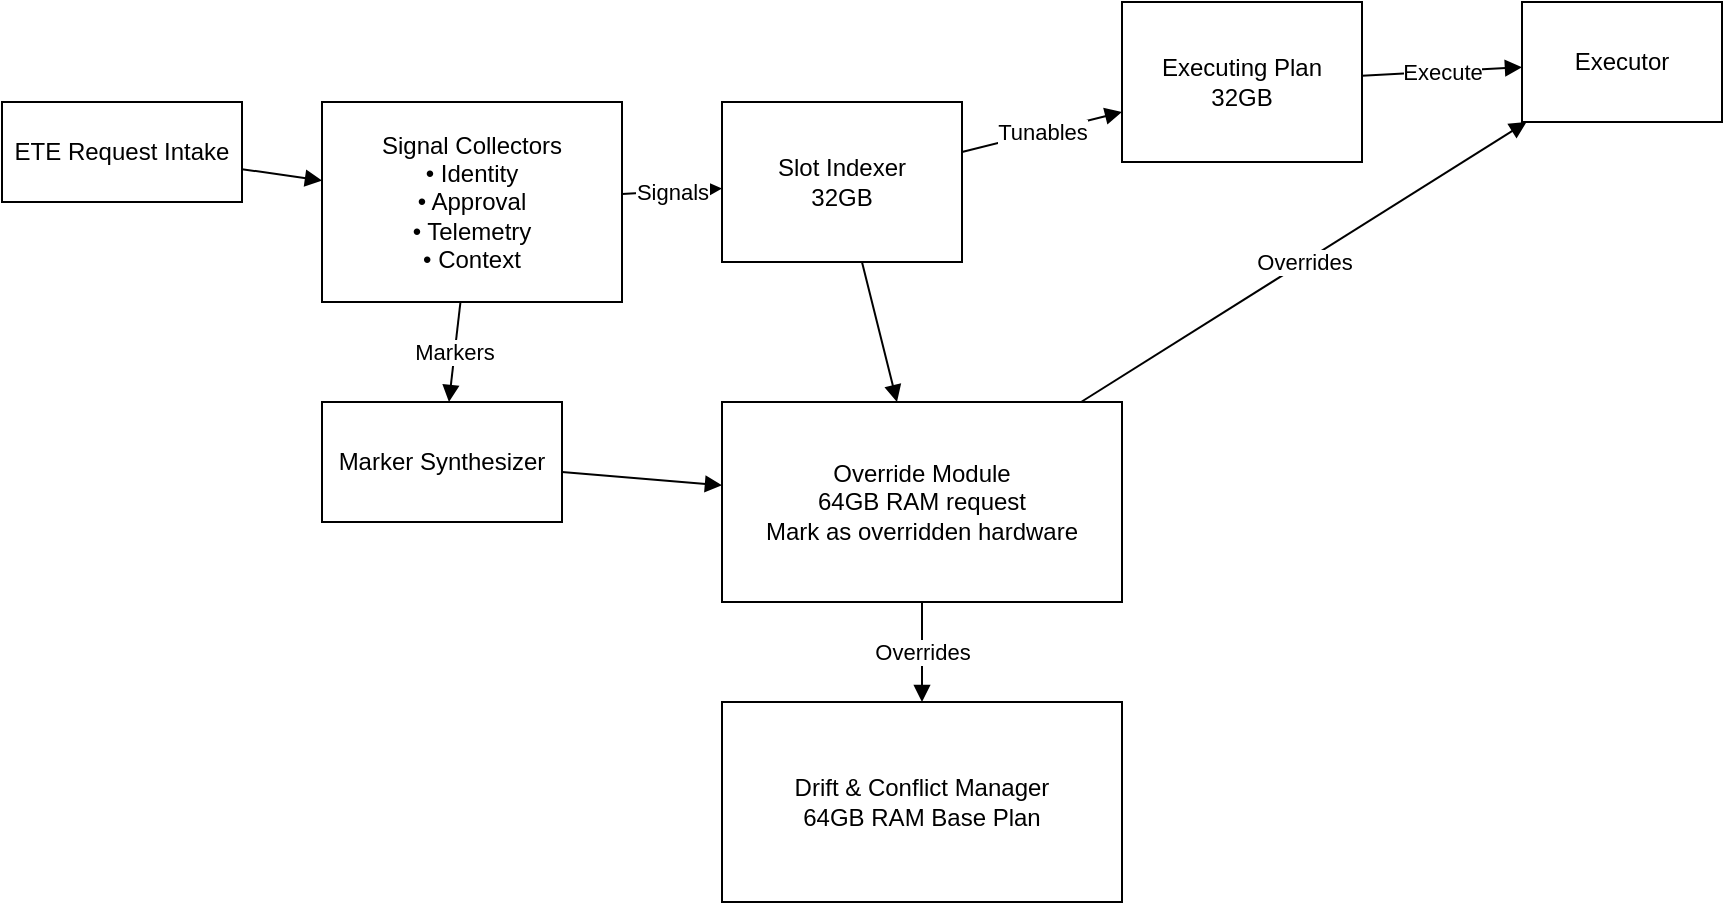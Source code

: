 <mxfile>
  <diagram name="Page-1">
    <mxGraphModel dx="1422" dy="794" grid="1" gridSize="10" guides="1" tooltips="1" connect="1" arrows="1" fold="1" 
                  page="1" pageScale="1" pageWidth="827" pageHeight="1169" math="0" shadow="0">
      <root>
        <mxCell id="0"/>
        <mxCell id="1" parent="0"/>
        
        <!-- Nodes -->
        <mxCell id="2" value="ETE Request Intake" style="shape=rectangle;whiteSpace=wrap;html=1;" vertex="1" parent="1">
          <mxGeometry x="40" y="200" width="120" height="50" as="geometry"/>
        </mxCell>
        
        <mxCell id="3" value="Signal Collectors&#xa;• Identity&#xa;• Approval&#xa;• Telemetry&#xa;• Context" 
                style="shape=rectangle;whiteSpace=wrap;html=1;" vertex="1" parent="1">
          <mxGeometry x="200" y="200" width="150" height="100" as="geometry"/>
        </mxCell>
        
        <mxCell id="4" value="Slot Indexer&#xa;32GB" style="shape=rectangle;whiteSpace=wrap;html=1;" vertex="1" parent="1">
          <mxGeometry x="400" y="200" width="120" height="80" as="geometry"/>
        </mxCell>
        
        <mxCell id="5" value="Executing Plan&#xa;32GB" style="shape=rectangle;whiteSpace=wrap;html=1;" vertex="1" parent="1">
          <mxGeometry x="600" y="150" width="120" height="80" as="geometry"/>
        </mxCell>
        
        <mxCell id="6" value="Executor" style="shape=rectangle;whiteSpace=wrap;html=1;" vertex="1" parent="1">
          <mxGeometry x="800" y="150" width="100" height="60" as="geometry"/>
        </mxCell>
        
        <mxCell id="7" value="Marker Synthesizer" style="shape=rectangle;whiteSpace=wrap;html=1;" vertex="1" parent="1">
          <mxGeometry x="200" y="350" width="120" height="60" as="geometry"/>
        </mxCell>
        
        <mxCell id="8" value="Override Module&#xa;64GB RAM request&#xa;Mark as overridden hardware" 
                style="shape=rectangle;whiteSpace=wrap;html=1;" vertex="1" parent="1">
          <mxGeometry x="400" y="350" width="200" height="100" as="geometry"/>
        </mxCell>
        
        <mxCell id="9" value="Drift &amp; Conflict Manager&#xa;64GB RAM Base Plan" 
                style="shape=rectangle;whiteSpace=wrap;html=1;" vertex="1" parent="1">
          <mxGeometry x="400" y="500" width="200" height="100" as="geometry"/>
        </mxCell>
        
        <!-- Edges -->
        <mxCell id="10" style="endArrow=block;html=1;" edge="1" parent="1" source="2" target="3">
          <mxGeometry relative="1" as="geometry"/>
        </mxCell>
        
        <mxCell id="11" value="Signals" style="endArrow=block;html=1;" edge="1" parent="1" source="3" target="4">
          <mxGeometry relative="1" as="geometry"/>
        </mxCell>
        
        <mxCell id="12" value="Tunables" style="endArrow=block;html=1;" edge="1" parent="1" source="4" target="5">
          <mxGeometry relative="1" as="geometry"/>
        </mxCell>
        
        <mxCell id="13" value="Execute" style="endArrow=block;html=1;" edge="1" parent="1" source="5" target="6">
          <mxGeometry relative="1" as="geometry"/>
        </mxCell>
        
        <mxCell id="14" value="Markers" style="endArrow=block;html=1;" edge="1" parent="1" source="3" target="7">
          <mxGeometry relative="1" as="geometry"/>
        </mxCell>
        
        <mxCell id="15" style="endArrow=block;html=1;" edge="1" parent="1" source="7" target="8">
          <mxGeometry relative="1" as="geometry"/>
        </mxCell>
        
        <mxCell id="16" style="endArrow=block;html=1;" edge="1" parent="1" source="4" target="8">
          <mxGeometry relative="1" as="geometry"/>
        </mxCell>
        
        <mxCell id="17" value="Overrides" style="endArrow=block;html=1;" edge="1" parent="1" source="8" target="6">
          <mxGeometry relative="1" as="geometry"/>
        </mxCell>
        
        <mxCell id="18" value="Overrides" style="endArrow=block;html=1;" edge="1" parent="1" source="8" target="9">
          <mxGeometry relative="1" as="geometry"/>
        </mxCell>
        
      </root>
    </mxGraphModel>
  </diagram>
</mxfile>
